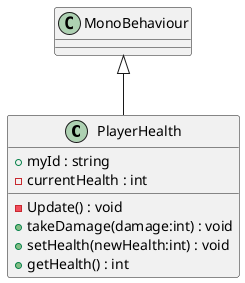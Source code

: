 @startuml
class PlayerHealth {
    + myId : string
    - currentHealth : int
    - Update() : void
    + takeDamage(damage:int) : void
    + setHealth(newHealth:int) : void
    + getHealth() : int
}
MonoBehaviour <|-- PlayerHealth
@enduml
